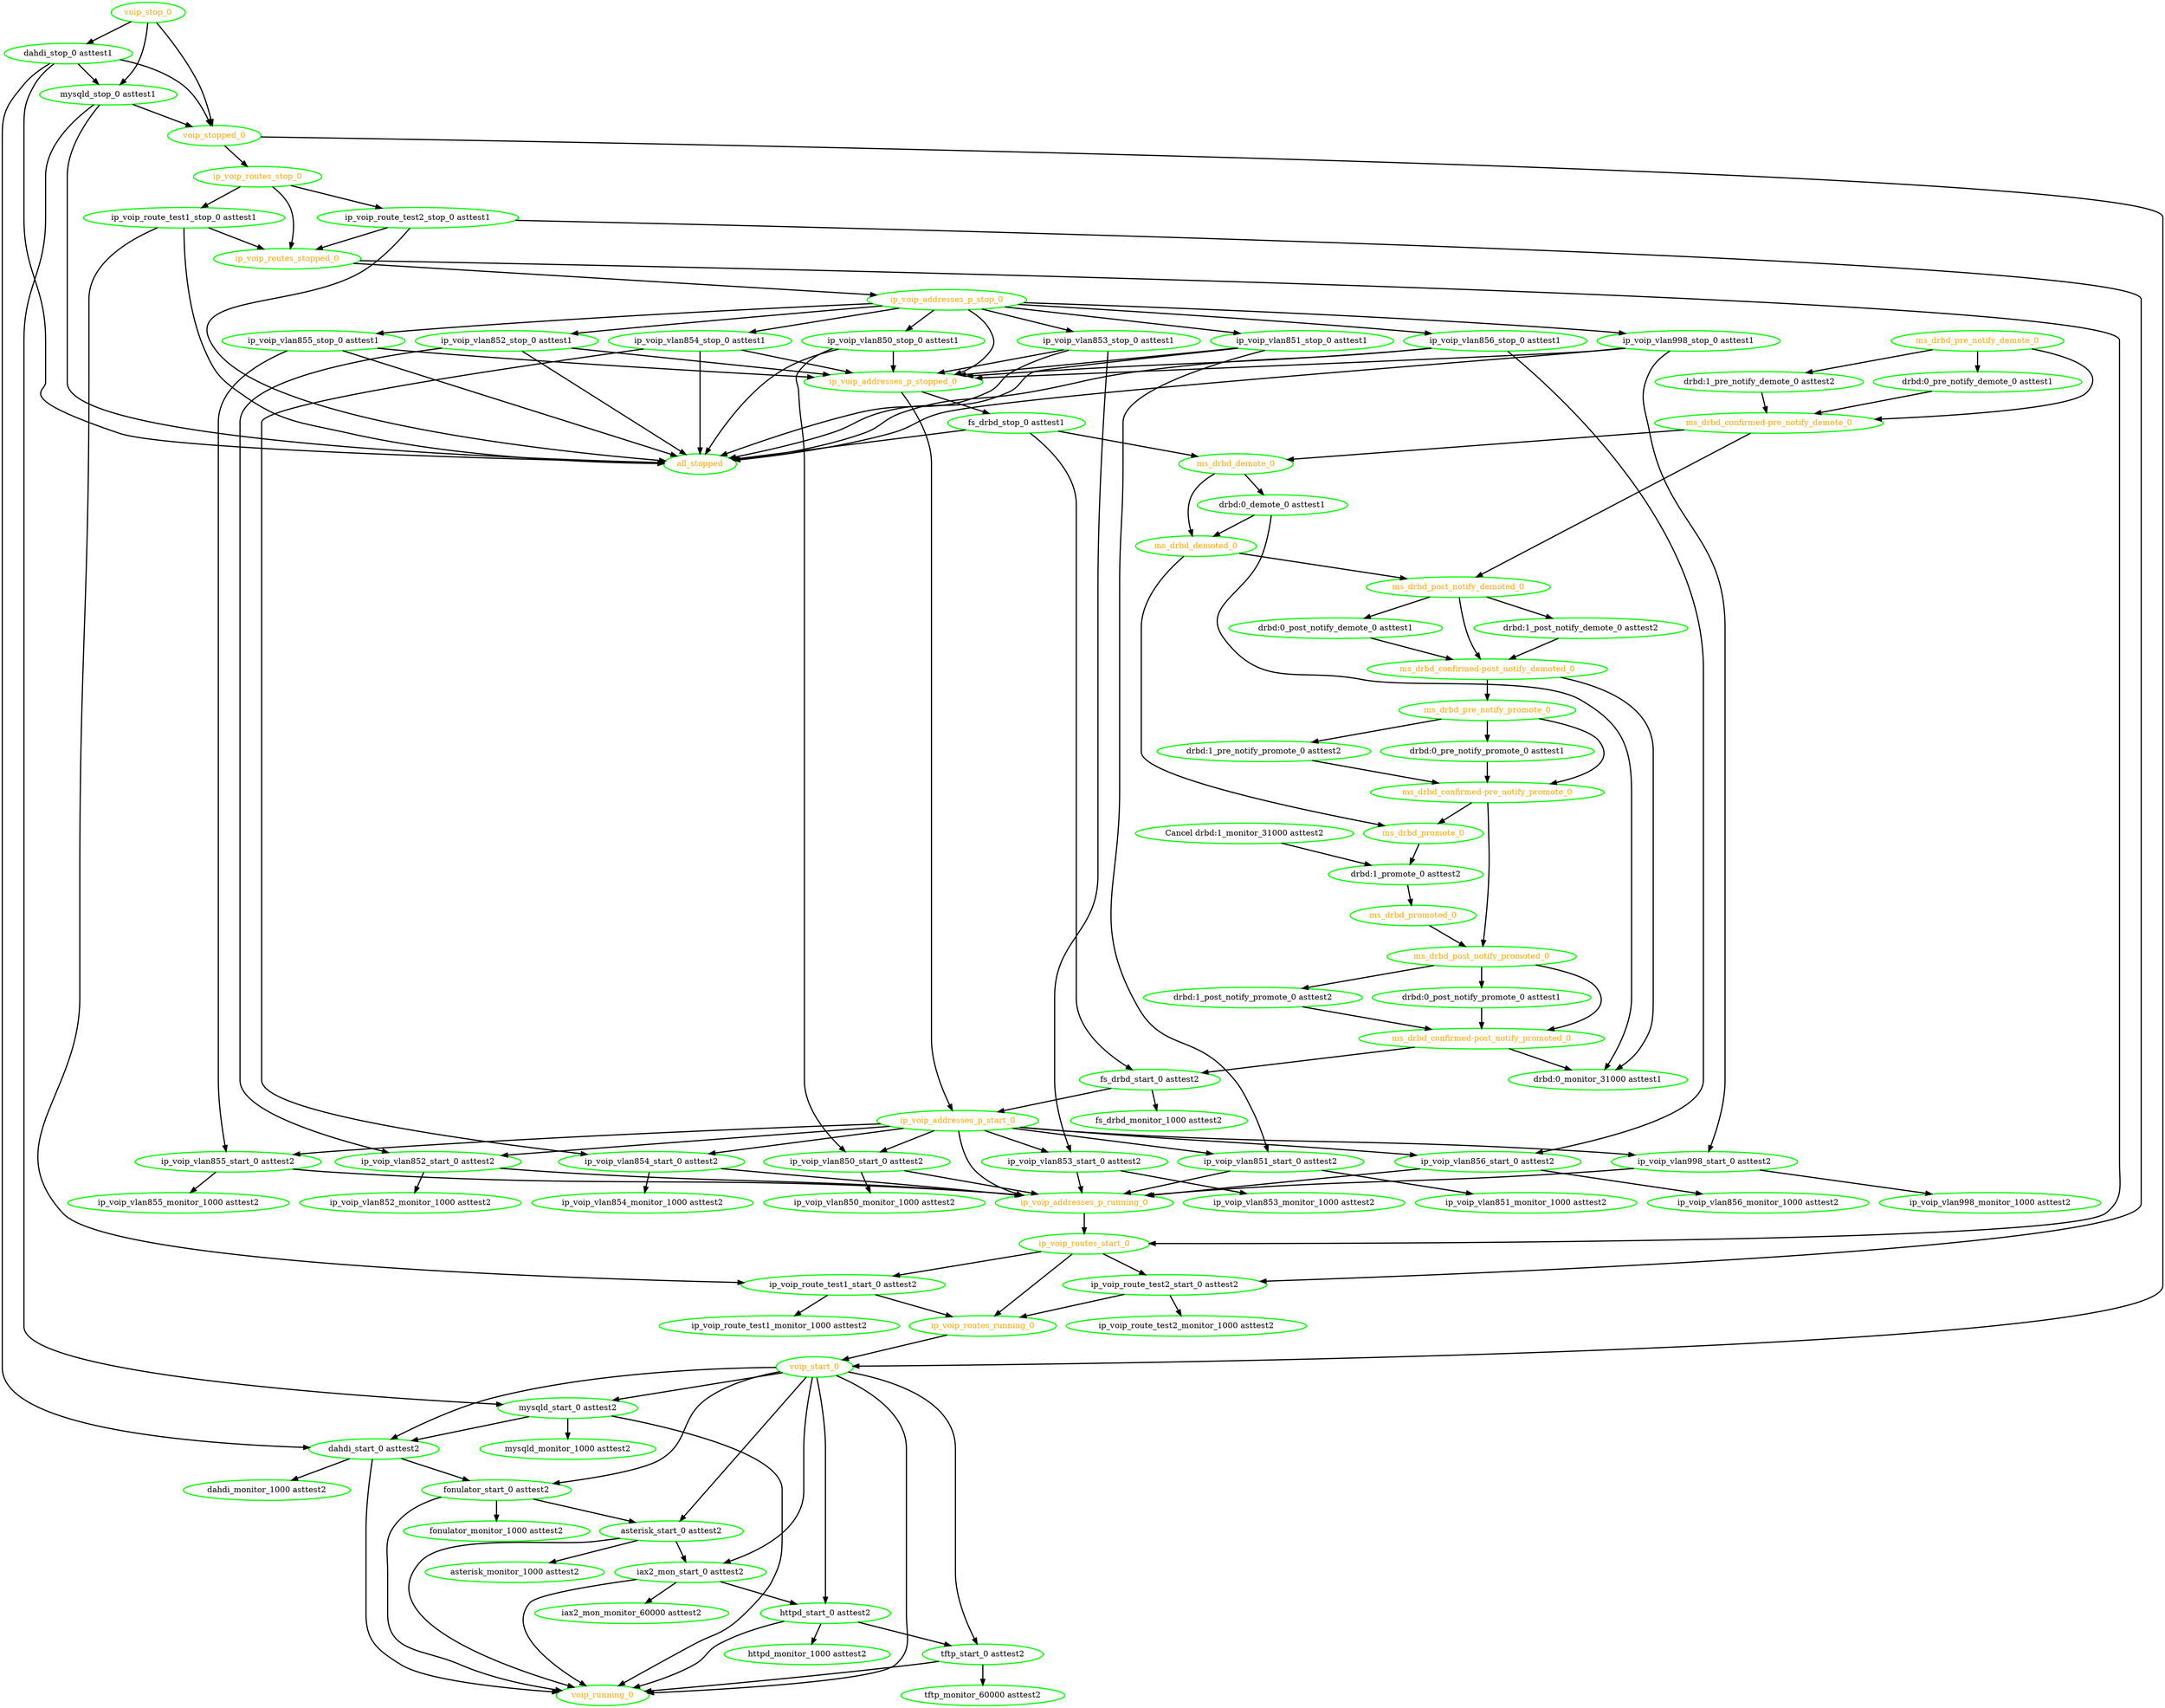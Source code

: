 digraph "g" {
"Cancel drbd:1_monitor_31000 asttest2" -> "drbd:1_promote_0 asttest2" [ style = bold]
"Cancel drbd:1_monitor_31000 asttest2" [ style=bold color="green" fontcolor="black"]
"all_stopped" [ style=bold color="green" fontcolor="orange"]
"asterisk_monitor_1000 asttest2" [ style=bold color="green" fontcolor="black"]
"asterisk_start_0 asttest2" -> "asterisk_monitor_1000 asttest2" [ style = bold]
"asterisk_start_0 asttest2" -> "iax2_mon_start_0 asttest2" [ style = bold]
"asterisk_start_0 asttest2" -> "voip_running_0" [ style = bold]
"asterisk_start_0 asttest2" [ style=bold color="green" fontcolor="black"]
"dahdi_monitor_1000 asttest2" [ style=bold color="green" fontcolor="black"]
"dahdi_start_0 asttest2" -> "dahdi_monitor_1000 asttest2" [ style = bold]
"dahdi_start_0 asttest2" -> "fonulator_start_0 asttest2" [ style = bold]
"dahdi_start_0 asttest2" -> "voip_running_0" [ style = bold]
"dahdi_start_0 asttest2" [ style=bold color="green" fontcolor="black"]
"dahdi_stop_0 asttest1" -> "all_stopped" [ style = bold]
"dahdi_stop_0 asttest1" -> "dahdi_start_0 asttest2" [ style = bold]
"dahdi_stop_0 asttest1" -> "mysqld_stop_0 asttest1" [ style = bold]
"dahdi_stop_0 asttest1" -> "voip_stopped_0" [ style = bold]
"dahdi_stop_0 asttest1" [ style=bold color="green" fontcolor="black"]
"drbd:0_demote_0 asttest1" -> "drbd:0_monitor_31000 asttest1" [ style = bold]
"drbd:0_demote_0 asttest1" -> "ms_drbd_demoted_0" [ style = bold]
"drbd:0_demote_0 asttest1" [ style=bold color="green" fontcolor="black"]
"drbd:0_monitor_31000 asttest1" [ style=bold color="green" fontcolor="black"]
"drbd:0_post_notify_demote_0 asttest1" -> "ms_drbd_confirmed-post_notify_demoted_0" [ style = bold]
"drbd:0_post_notify_demote_0 asttest1" [ style=bold color="green" fontcolor="black"]
"drbd:0_post_notify_promote_0 asttest1" -> "ms_drbd_confirmed-post_notify_promoted_0" [ style = bold]
"drbd:0_post_notify_promote_0 asttest1" [ style=bold color="green" fontcolor="black"]
"drbd:0_pre_notify_demote_0 asttest1" -> "ms_drbd_confirmed-pre_notify_demote_0" [ style = bold]
"drbd:0_pre_notify_demote_0 asttest1" [ style=bold color="green" fontcolor="black"]
"drbd:0_pre_notify_promote_0 asttest1" -> "ms_drbd_confirmed-pre_notify_promote_0" [ style = bold]
"drbd:0_pre_notify_promote_0 asttest1" [ style=bold color="green" fontcolor="black"]
"drbd:1_post_notify_demote_0 asttest2" -> "ms_drbd_confirmed-post_notify_demoted_0" [ style = bold]
"drbd:1_post_notify_demote_0 asttest2" [ style=bold color="green" fontcolor="black"]
"drbd:1_post_notify_promote_0 asttest2" -> "ms_drbd_confirmed-post_notify_promoted_0" [ style = bold]
"drbd:1_post_notify_promote_0 asttest2" [ style=bold color="green" fontcolor="black"]
"drbd:1_pre_notify_demote_0 asttest2" -> "ms_drbd_confirmed-pre_notify_demote_0" [ style = bold]
"drbd:1_pre_notify_demote_0 asttest2" [ style=bold color="green" fontcolor="black"]
"drbd:1_pre_notify_promote_0 asttest2" -> "ms_drbd_confirmed-pre_notify_promote_0" [ style = bold]
"drbd:1_pre_notify_promote_0 asttest2" [ style=bold color="green" fontcolor="black"]
"drbd:1_promote_0 asttest2" -> "ms_drbd_promoted_0" [ style = bold]
"drbd:1_promote_0 asttest2" [ style=bold color="green" fontcolor="black"]
"fonulator_monitor_1000 asttest2" [ style=bold color="green" fontcolor="black"]
"fonulator_start_0 asttest2" -> "asterisk_start_0 asttest2" [ style = bold]
"fonulator_start_0 asttest2" -> "fonulator_monitor_1000 asttest2" [ style = bold]
"fonulator_start_0 asttest2" -> "voip_running_0" [ style = bold]
"fonulator_start_0 asttest2" [ style=bold color="green" fontcolor="black"]
"fs_drbd_monitor_1000 asttest2" [ style=bold color="green" fontcolor="black"]
"fs_drbd_start_0 asttest2" -> "fs_drbd_monitor_1000 asttest2" [ style = bold]
"fs_drbd_start_0 asttest2" -> "ip_voip_addresses_p_start_0" [ style = bold]
"fs_drbd_start_0 asttest2" [ style=bold color="green" fontcolor="black"]
"fs_drbd_stop_0 asttest1" -> "all_stopped" [ style = bold]
"fs_drbd_stop_0 asttest1" -> "fs_drbd_start_0 asttest2" [ style = bold]
"fs_drbd_stop_0 asttest1" -> "ms_drbd_demote_0" [ style = bold]
"fs_drbd_stop_0 asttest1" [ style=bold color="green" fontcolor="black"]
"httpd_monitor_1000 asttest2" [ style=bold color="green" fontcolor="black"]
"httpd_start_0 asttest2" -> "httpd_monitor_1000 asttest2" [ style = bold]
"httpd_start_0 asttest2" -> "tftp_start_0 asttest2" [ style = bold]
"httpd_start_0 asttest2" -> "voip_running_0" [ style = bold]
"httpd_start_0 asttest2" [ style=bold color="green" fontcolor="black"]
"iax2_mon_monitor_60000 asttest2" [ style=bold color="green" fontcolor="black"]
"iax2_mon_start_0 asttest2" -> "httpd_start_0 asttest2" [ style = bold]
"iax2_mon_start_0 asttest2" -> "iax2_mon_monitor_60000 asttest2" [ style = bold]
"iax2_mon_start_0 asttest2" -> "voip_running_0" [ style = bold]
"iax2_mon_start_0 asttest2" [ style=bold color="green" fontcolor="black"]
"ip_voip_addresses_p_running_0" -> "ip_voip_routes_start_0" [ style = bold]
"ip_voip_addresses_p_running_0" [ style=bold color="green" fontcolor="orange"]
"ip_voip_addresses_p_start_0" -> "ip_voip_addresses_p_running_0" [ style = bold]
"ip_voip_addresses_p_start_0" -> "ip_voip_vlan850_start_0 asttest2" [ style = bold]
"ip_voip_addresses_p_start_0" -> "ip_voip_vlan851_start_0 asttest2" [ style = bold]
"ip_voip_addresses_p_start_0" -> "ip_voip_vlan852_start_0 asttest2" [ style = bold]
"ip_voip_addresses_p_start_0" -> "ip_voip_vlan853_start_0 asttest2" [ style = bold]
"ip_voip_addresses_p_start_0" -> "ip_voip_vlan854_start_0 asttest2" [ style = bold]
"ip_voip_addresses_p_start_0" -> "ip_voip_vlan855_start_0 asttest2" [ style = bold]
"ip_voip_addresses_p_start_0" -> "ip_voip_vlan856_start_0 asttest2" [ style = bold]
"ip_voip_addresses_p_start_0" -> "ip_voip_vlan998_start_0 asttest2" [ style = bold]
"ip_voip_addresses_p_start_0" [ style=bold color="green" fontcolor="orange"]
"ip_voip_addresses_p_stop_0" -> "ip_voip_addresses_p_stopped_0" [ style = bold]
"ip_voip_addresses_p_stop_0" -> "ip_voip_vlan850_stop_0 asttest1" [ style = bold]
"ip_voip_addresses_p_stop_0" -> "ip_voip_vlan851_stop_0 asttest1" [ style = bold]
"ip_voip_addresses_p_stop_0" -> "ip_voip_vlan852_stop_0 asttest1" [ style = bold]
"ip_voip_addresses_p_stop_0" -> "ip_voip_vlan853_stop_0 asttest1" [ style = bold]
"ip_voip_addresses_p_stop_0" -> "ip_voip_vlan854_stop_0 asttest1" [ style = bold]
"ip_voip_addresses_p_stop_0" -> "ip_voip_vlan855_stop_0 asttest1" [ style = bold]
"ip_voip_addresses_p_stop_0" -> "ip_voip_vlan856_stop_0 asttest1" [ style = bold]
"ip_voip_addresses_p_stop_0" -> "ip_voip_vlan998_stop_0 asttest1" [ style = bold]
"ip_voip_addresses_p_stop_0" [ style=bold color="green" fontcolor="orange"]
"ip_voip_addresses_p_stopped_0" -> "fs_drbd_stop_0 asttest1" [ style = bold]
"ip_voip_addresses_p_stopped_0" -> "ip_voip_addresses_p_start_0" [ style = bold]
"ip_voip_addresses_p_stopped_0" [ style=bold color="green" fontcolor="orange"]
"ip_voip_route_test1_monitor_1000 asttest2" [ style=bold color="green" fontcolor="black"]
"ip_voip_route_test1_start_0 asttest2" -> "ip_voip_route_test1_monitor_1000 asttest2" [ style = bold]
"ip_voip_route_test1_start_0 asttest2" -> "ip_voip_routes_running_0" [ style = bold]
"ip_voip_route_test1_start_0 asttest2" [ style=bold color="green" fontcolor="black"]
"ip_voip_route_test1_stop_0 asttest1" -> "all_stopped" [ style = bold]
"ip_voip_route_test1_stop_0 asttest1" -> "ip_voip_route_test1_start_0 asttest2" [ style = bold]
"ip_voip_route_test1_stop_0 asttest1" -> "ip_voip_routes_stopped_0" [ style = bold]
"ip_voip_route_test1_stop_0 asttest1" [ style=bold color="green" fontcolor="black"]
"ip_voip_route_test2_monitor_1000 asttest2" [ style=bold color="green" fontcolor="black"]
"ip_voip_route_test2_start_0 asttest2" -> "ip_voip_route_test2_monitor_1000 asttest2" [ style = bold]
"ip_voip_route_test2_start_0 asttest2" -> "ip_voip_routes_running_0" [ style = bold]
"ip_voip_route_test2_start_0 asttest2" [ style=bold color="green" fontcolor="black"]
"ip_voip_route_test2_stop_0 asttest1" -> "all_stopped" [ style = bold]
"ip_voip_route_test2_stop_0 asttest1" -> "ip_voip_route_test2_start_0 asttest2" [ style = bold]
"ip_voip_route_test2_stop_0 asttest1" -> "ip_voip_routes_stopped_0" [ style = bold]
"ip_voip_route_test2_stop_0 asttest1" [ style=bold color="green" fontcolor="black"]
"ip_voip_routes_running_0" -> "voip_start_0" [ style = bold]
"ip_voip_routes_running_0" [ style=bold color="green" fontcolor="orange"]
"ip_voip_routes_start_0" -> "ip_voip_route_test1_start_0 asttest2" [ style = bold]
"ip_voip_routes_start_0" -> "ip_voip_route_test2_start_0 asttest2" [ style = bold]
"ip_voip_routes_start_0" -> "ip_voip_routes_running_0" [ style = bold]
"ip_voip_routes_start_0" [ style=bold color="green" fontcolor="orange"]
"ip_voip_routes_stop_0" -> "ip_voip_route_test1_stop_0 asttest1" [ style = bold]
"ip_voip_routes_stop_0" -> "ip_voip_route_test2_stop_0 asttest1" [ style = bold]
"ip_voip_routes_stop_0" -> "ip_voip_routes_stopped_0" [ style = bold]
"ip_voip_routes_stop_0" [ style=bold color="green" fontcolor="orange"]
"ip_voip_routes_stopped_0" -> "ip_voip_addresses_p_stop_0" [ style = bold]
"ip_voip_routes_stopped_0" -> "ip_voip_routes_start_0" [ style = bold]
"ip_voip_routes_stopped_0" [ style=bold color="green" fontcolor="orange"]
"ip_voip_vlan850_monitor_1000 asttest2" [ style=bold color="green" fontcolor="black"]
"ip_voip_vlan850_start_0 asttest2" -> "ip_voip_addresses_p_running_0" [ style = bold]
"ip_voip_vlan850_start_0 asttest2" -> "ip_voip_vlan850_monitor_1000 asttest2" [ style = bold]
"ip_voip_vlan850_start_0 asttest2" [ style=bold color="green" fontcolor="black"]
"ip_voip_vlan850_stop_0 asttest1" -> "all_stopped" [ style = bold]
"ip_voip_vlan850_stop_0 asttest1" -> "ip_voip_addresses_p_stopped_0" [ style = bold]
"ip_voip_vlan850_stop_0 asttest1" -> "ip_voip_vlan850_start_0 asttest2" [ style = bold]
"ip_voip_vlan850_stop_0 asttest1" [ style=bold color="green" fontcolor="black"]
"ip_voip_vlan851_monitor_1000 asttest2" [ style=bold color="green" fontcolor="black"]
"ip_voip_vlan851_start_0 asttest2" -> "ip_voip_addresses_p_running_0" [ style = bold]
"ip_voip_vlan851_start_0 asttest2" -> "ip_voip_vlan851_monitor_1000 asttest2" [ style = bold]
"ip_voip_vlan851_start_0 asttest2" [ style=bold color="green" fontcolor="black"]
"ip_voip_vlan851_stop_0 asttest1" -> "all_stopped" [ style = bold]
"ip_voip_vlan851_stop_0 asttest1" -> "ip_voip_addresses_p_stopped_0" [ style = bold]
"ip_voip_vlan851_stop_0 asttest1" -> "ip_voip_vlan851_start_0 asttest2" [ style = bold]
"ip_voip_vlan851_stop_0 asttest1" [ style=bold color="green" fontcolor="black"]
"ip_voip_vlan852_monitor_1000 asttest2" [ style=bold color="green" fontcolor="black"]
"ip_voip_vlan852_start_0 asttest2" -> "ip_voip_addresses_p_running_0" [ style = bold]
"ip_voip_vlan852_start_0 asttest2" -> "ip_voip_vlan852_monitor_1000 asttest2" [ style = bold]
"ip_voip_vlan852_start_0 asttest2" [ style=bold color="green" fontcolor="black"]
"ip_voip_vlan852_stop_0 asttest1" -> "all_stopped" [ style = bold]
"ip_voip_vlan852_stop_0 asttest1" -> "ip_voip_addresses_p_stopped_0" [ style = bold]
"ip_voip_vlan852_stop_0 asttest1" -> "ip_voip_vlan852_start_0 asttest2" [ style = bold]
"ip_voip_vlan852_stop_0 asttest1" [ style=bold color="green" fontcolor="black"]
"ip_voip_vlan853_monitor_1000 asttest2" [ style=bold color="green" fontcolor="black"]
"ip_voip_vlan853_start_0 asttest2" -> "ip_voip_addresses_p_running_0" [ style = bold]
"ip_voip_vlan853_start_0 asttest2" -> "ip_voip_vlan853_monitor_1000 asttest2" [ style = bold]
"ip_voip_vlan853_start_0 asttest2" [ style=bold color="green" fontcolor="black"]
"ip_voip_vlan853_stop_0 asttest1" -> "all_stopped" [ style = bold]
"ip_voip_vlan853_stop_0 asttest1" -> "ip_voip_addresses_p_stopped_0" [ style = bold]
"ip_voip_vlan853_stop_0 asttest1" -> "ip_voip_vlan853_start_0 asttest2" [ style = bold]
"ip_voip_vlan853_stop_0 asttest1" [ style=bold color="green" fontcolor="black"]
"ip_voip_vlan854_monitor_1000 asttest2" [ style=bold color="green" fontcolor="black"]
"ip_voip_vlan854_start_0 asttest2" -> "ip_voip_addresses_p_running_0" [ style = bold]
"ip_voip_vlan854_start_0 asttest2" -> "ip_voip_vlan854_monitor_1000 asttest2" [ style = bold]
"ip_voip_vlan854_start_0 asttest2" [ style=bold color="green" fontcolor="black"]
"ip_voip_vlan854_stop_0 asttest1" -> "all_stopped" [ style = bold]
"ip_voip_vlan854_stop_0 asttest1" -> "ip_voip_addresses_p_stopped_0" [ style = bold]
"ip_voip_vlan854_stop_0 asttest1" -> "ip_voip_vlan854_start_0 asttest2" [ style = bold]
"ip_voip_vlan854_stop_0 asttest1" [ style=bold color="green" fontcolor="black"]
"ip_voip_vlan855_monitor_1000 asttest2" [ style=bold color="green" fontcolor="black"]
"ip_voip_vlan855_start_0 asttest2" -> "ip_voip_addresses_p_running_0" [ style = bold]
"ip_voip_vlan855_start_0 asttest2" -> "ip_voip_vlan855_monitor_1000 asttest2" [ style = bold]
"ip_voip_vlan855_start_0 asttest2" [ style=bold color="green" fontcolor="black"]
"ip_voip_vlan855_stop_0 asttest1" -> "all_stopped" [ style = bold]
"ip_voip_vlan855_stop_0 asttest1" -> "ip_voip_addresses_p_stopped_0" [ style = bold]
"ip_voip_vlan855_stop_0 asttest1" -> "ip_voip_vlan855_start_0 asttest2" [ style = bold]
"ip_voip_vlan855_stop_0 asttest1" [ style=bold color="green" fontcolor="black"]
"ip_voip_vlan856_monitor_1000 asttest2" [ style=bold color="green" fontcolor="black"]
"ip_voip_vlan856_start_0 asttest2" -> "ip_voip_addresses_p_running_0" [ style = bold]
"ip_voip_vlan856_start_0 asttest2" -> "ip_voip_vlan856_monitor_1000 asttest2" [ style = bold]
"ip_voip_vlan856_start_0 asttest2" [ style=bold color="green" fontcolor="black"]
"ip_voip_vlan856_stop_0 asttest1" -> "all_stopped" [ style = bold]
"ip_voip_vlan856_stop_0 asttest1" -> "ip_voip_addresses_p_stopped_0" [ style = bold]
"ip_voip_vlan856_stop_0 asttest1" -> "ip_voip_vlan856_start_0 asttest2" [ style = bold]
"ip_voip_vlan856_stop_0 asttest1" [ style=bold color="green" fontcolor="black"]
"ip_voip_vlan998_monitor_1000 asttest2" [ style=bold color="green" fontcolor="black"]
"ip_voip_vlan998_start_0 asttest2" -> "ip_voip_addresses_p_running_0" [ style = bold]
"ip_voip_vlan998_start_0 asttest2" -> "ip_voip_vlan998_monitor_1000 asttest2" [ style = bold]
"ip_voip_vlan998_start_0 asttest2" [ style=bold color="green" fontcolor="black"]
"ip_voip_vlan998_stop_0 asttest1" -> "all_stopped" [ style = bold]
"ip_voip_vlan998_stop_0 asttest1" -> "ip_voip_addresses_p_stopped_0" [ style = bold]
"ip_voip_vlan998_stop_0 asttest1" -> "ip_voip_vlan998_start_0 asttest2" [ style = bold]
"ip_voip_vlan998_stop_0 asttest1" [ style=bold color="green" fontcolor="black"]
"ms_drbd_confirmed-post_notify_demoted_0" -> "drbd:0_monitor_31000 asttest1" [ style = bold]
"ms_drbd_confirmed-post_notify_demoted_0" -> "ms_drbd_pre_notify_promote_0" [ style = bold]
"ms_drbd_confirmed-post_notify_demoted_0" [ style=bold color="green" fontcolor="orange"]
"ms_drbd_confirmed-post_notify_promoted_0" -> "drbd:0_monitor_31000 asttest1" [ style = bold]
"ms_drbd_confirmed-post_notify_promoted_0" -> "fs_drbd_start_0 asttest2" [ style = bold]
"ms_drbd_confirmed-post_notify_promoted_0" [ style=bold color="green" fontcolor="orange"]
"ms_drbd_confirmed-pre_notify_demote_0" -> "ms_drbd_demote_0" [ style = bold]
"ms_drbd_confirmed-pre_notify_demote_0" -> "ms_drbd_post_notify_demoted_0" [ style = bold]
"ms_drbd_confirmed-pre_notify_demote_0" [ style=bold color="green" fontcolor="orange"]
"ms_drbd_confirmed-pre_notify_promote_0" -> "ms_drbd_post_notify_promoted_0" [ style = bold]
"ms_drbd_confirmed-pre_notify_promote_0" -> "ms_drbd_promote_0" [ style = bold]
"ms_drbd_confirmed-pre_notify_promote_0" [ style=bold color="green" fontcolor="orange"]
"ms_drbd_demote_0" -> "drbd:0_demote_0 asttest1" [ style = bold]
"ms_drbd_demote_0" -> "ms_drbd_demoted_0" [ style = bold]
"ms_drbd_demote_0" [ style=bold color="green" fontcolor="orange"]
"ms_drbd_demoted_0" -> "ms_drbd_post_notify_demoted_0" [ style = bold]
"ms_drbd_demoted_0" -> "ms_drbd_promote_0" [ style = bold]
"ms_drbd_demoted_0" [ style=bold color="green" fontcolor="orange"]
"ms_drbd_post_notify_demoted_0" -> "drbd:0_post_notify_demote_0 asttest1" [ style = bold]
"ms_drbd_post_notify_demoted_0" -> "drbd:1_post_notify_demote_0 asttest2" [ style = bold]
"ms_drbd_post_notify_demoted_0" -> "ms_drbd_confirmed-post_notify_demoted_0" [ style = bold]
"ms_drbd_post_notify_demoted_0" [ style=bold color="green" fontcolor="orange"]
"ms_drbd_post_notify_promoted_0" -> "drbd:0_post_notify_promote_0 asttest1" [ style = bold]
"ms_drbd_post_notify_promoted_0" -> "drbd:1_post_notify_promote_0 asttest2" [ style = bold]
"ms_drbd_post_notify_promoted_0" -> "ms_drbd_confirmed-post_notify_promoted_0" [ style = bold]
"ms_drbd_post_notify_promoted_0" [ style=bold color="green" fontcolor="orange"]
"ms_drbd_pre_notify_demote_0" -> "drbd:0_pre_notify_demote_0 asttest1" [ style = bold]
"ms_drbd_pre_notify_demote_0" -> "drbd:1_pre_notify_demote_0 asttest2" [ style = bold]
"ms_drbd_pre_notify_demote_0" -> "ms_drbd_confirmed-pre_notify_demote_0" [ style = bold]
"ms_drbd_pre_notify_demote_0" [ style=bold color="green" fontcolor="orange"]
"ms_drbd_pre_notify_promote_0" -> "drbd:0_pre_notify_promote_0 asttest1" [ style = bold]
"ms_drbd_pre_notify_promote_0" -> "drbd:1_pre_notify_promote_0 asttest2" [ style = bold]
"ms_drbd_pre_notify_promote_0" -> "ms_drbd_confirmed-pre_notify_promote_0" [ style = bold]
"ms_drbd_pre_notify_promote_0" [ style=bold color="green" fontcolor="orange"]
"ms_drbd_promote_0" -> "drbd:1_promote_0 asttest2" [ style = bold]
"ms_drbd_promote_0" [ style=bold color="green" fontcolor="orange"]
"ms_drbd_promoted_0" -> "ms_drbd_post_notify_promoted_0" [ style = bold]
"ms_drbd_promoted_0" [ style=bold color="green" fontcolor="orange"]
"mysqld_monitor_1000 asttest2" [ style=bold color="green" fontcolor="black"]
"mysqld_start_0 asttest2" -> "dahdi_start_0 asttest2" [ style = bold]
"mysqld_start_0 asttest2" -> "mysqld_monitor_1000 asttest2" [ style = bold]
"mysqld_start_0 asttest2" -> "voip_running_0" [ style = bold]
"mysqld_start_0 asttest2" [ style=bold color="green" fontcolor="black"]
"mysqld_stop_0 asttest1" -> "all_stopped" [ style = bold]
"mysqld_stop_0 asttest1" -> "mysqld_start_0 asttest2" [ style = bold]
"mysqld_stop_0 asttest1" -> "voip_stopped_0" [ style = bold]
"mysqld_stop_0 asttest1" [ style=bold color="green" fontcolor="black"]
"tftp_monitor_60000 asttest2" [ style=bold color="green" fontcolor="black"]
"tftp_start_0 asttest2" -> "tftp_monitor_60000 asttest2" [ style = bold]
"tftp_start_0 asttest2" -> "voip_running_0" [ style = bold]
"tftp_start_0 asttest2" [ style=bold color="green" fontcolor="black"]
"voip_running_0" [ style=bold color="green" fontcolor="orange"]
"voip_start_0" -> "asterisk_start_0 asttest2" [ style = bold]
"voip_start_0" -> "dahdi_start_0 asttest2" [ style = bold]
"voip_start_0" -> "fonulator_start_0 asttest2" [ style = bold]
"voip_start_0" -> "httpd_start_0 asttest2" [ style = bold]
"voip_start_0" -> "iax2_mon_start_0 asttest2" [ style = bold]
"voip_start_0" -> "mysqld_start_0 asttest2" [ style = bold]
"voip_start_0" -> "tftp_start_0 asttest2" [ style = bold]
"voip_start_0" -> "voip_running_0" [ style = bold]
"voip_start_0" [ style=bold color="green" fontcolor="orange"]
"voip_stop_0" -> "dahdi_stop_0 asttest1" [ style = bold]
"voip_stop_0" -> "mysqld_stop_0 asttest1" [ style = bold]
"voip_stop_0" -> "voip_stopped_0" [ style = bold]
"voip_stop_0" [ style=bold color="green" fontcolor="orange"]
"voip_stopped_0" -> "ip_voip_routes_stop_0" [ style = bold]
"voip_stopped_0" -> "voip_start_0" [ style = bold]
"voip_stopped_0" [ style=bold color="green" fontcolor="orange"]
}
